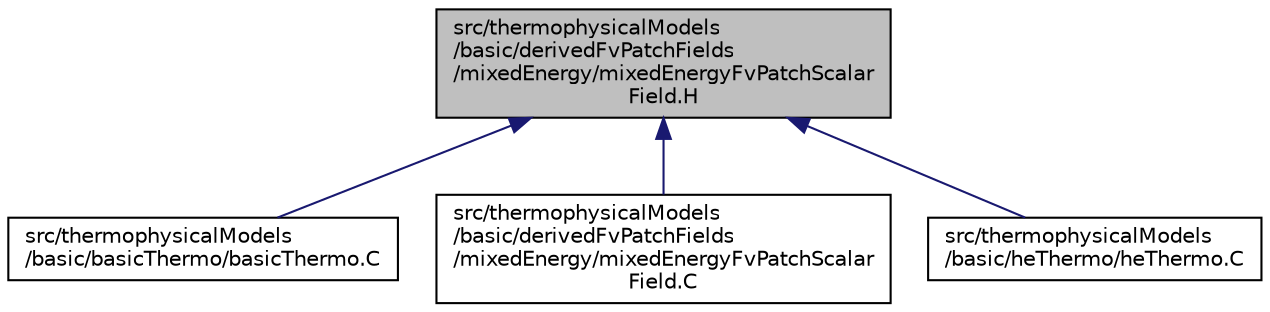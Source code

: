 digraph "src/thermophysicalModels/basic/derivedFvPatchFields/mixedEnergy/mixedEnergyFvPatchScalarField.H"
{
  bgcolor="transparent";
  edge [fontname="Helvetica",fontsize="10",labelfontname="Helvetica",labelfontsize="10"];
  node [fontname="Helvetica",fontsize="10",shape=record];
  Node1 [label="src/thermophysicalModels\l/basic/derivedFvPatchFields\l/mixedEnergy/mixedEnergyFvPatchScalar\lField.H",height=0.2,width=0.4,color="black", fillcolor="grey75", style="filled", fontcolor="black"];
  Node1 -> Node2 [dir="back",color="midnightblue",fontsize="10",style="solid",fontname="Helvetica"];
  Node2 [label="src/thermophysicalModels\l/basic/basicThermo/basicThermo.C",height=0.2,width=0.4,color="black",URL="$a10076.html"];
  Node1 -> Node3 [dir="back",color="midnightblue",fontsize="10",style="solid",fontname="Helvetica"];
  Node3 [label="src/thermophysicalModels\l/basic/derivedFvPatchFields\l/mixedEnergy/mixedEnergyFvPatchScalar\lField.C",height=0.2,width=0.4,color="black",URL="$a10088.html"];
  Node1 -> Node4 [dir="back",color="midnightblue",fontsize="10",style="solid",fontname="Helvetica"];
  Node4 [label="src/thermophysicalModels\l/basic/heThermo/heThermo.C",height=0.2,width=0.4,color="black",URL="$a10093.html"];
}

